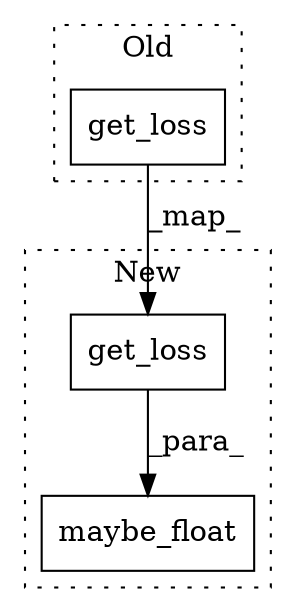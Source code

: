 digraph G {
subgraph cluster0 {
1 [label="get_loss" a="32" s="5479,5514" l="9,1" shape="box"];
label = "Old";
style="dotted";
}
subgraph cluster1 {
2 [label="get_loss" a="32" s="5478,5513" l="9,1" shape="box"];
3 [label="maybe_float" a="32" s="5460,5514" l="12,1" shape="box"];
label = "New";
style="dotted";
}
1 -> 2 [label="_map_"];
2 -> 3 [label="_para_"];
}